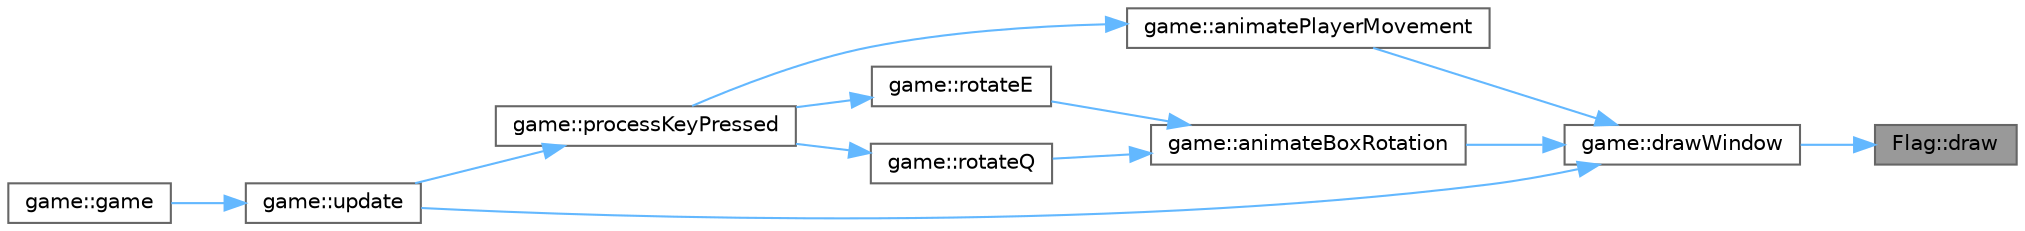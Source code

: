 digraph "Flag::draw"
{
 // LATEX_PDF_SIZE
  bgcolor="transparent";
  edge [fontname=Helvetica,fontsize=10,labelfontname=Helvetica,labelfontsize=10];
  node [fontname=Helvetica,fontsize=10,shape=box,height=0.2,width=0.4];
  rankdir="RL";
  Node1 [label="Flag::draw",height=0.2,width=0.4,color="gray40", fillcolor="grey60", style="filled", fontcolor="black",tooltip=" "];
  Node1 -> Node2 [dir="back",color="steelblue1",style="solid"];
  Node2 [label="game::drawWindow",height=0.2,width=0.4,color="grey40", fillcolor="white", style="filled",URL="$classgame_aae489d5a84e35120c7e6ad52bbb918e9.html#aae489d5a84e35120c7e6ad52bbb918e9",tooltip=" "];
  Node2 -> Node3 [dir="back",color="steelblue1",style="solid"];
  Node3 [label="game::animateBoxRotation",height=0.2,width=0.4,color="grey40", fillcolor="white", style="filled",URL="$classgame_af95dfd842e0cf637fd02084178a8f5c9.html#af95dfd842e0cf637fd02084178a8f5c9",tooltip=" "];
  Node3 -> Node4 [dir="back",color="steelblue1",style="solid"];
  Node4 [label="game::rotateE",height=0.2,width=0.4,color="grey40", fillcolor="white", style="filled",URL="$classgame_a284cded9d926978bbdd630f2674e51f1.html#a284cded9d926978bbdd630f2674e51f1",tooltip=" "];
  Node4 -> Node5 [dir="back",color="steelblue1",style="solid"];
  Node5 [label="game::processKeyPressed",height=0.2,width=0.4,color="grey40", fillcolor="white", style="filled",URL="$classgame_a9466b379a74f91e07acb2eb72308f896.html#a9466b379a74f91e07acb2eb72308f896",tooltip=" "];
  Node5 -> Node6 [dir="back",color="steelblue1",style="solid"];
  Node6 [label="game::update",height=0.2,width=0.4,color="grey40", fillcolor="white", style="filled",URL="$classgame_a2be7307eb3c9065fc7c728edd68d0a78.html#a2be7307eb3c9065fc7c728edd68d0a78",tooltip=" "];
  Node6 -> Node7 [dir="back",color="steelblue1",style="solid"];
  Node7 [label="game::game",height=0.2,width=0.4,color="grey40", fillcolor="white", style="filled",URL="$classgame_a48142f39e994013d00e7691244f86236.html#a48142f39e994013d00e7691244f86236",tooltip=" "];
  Node3 -> Node8 [dir="back",color="steelblue1",style="solid"];
  Node8 [label="game::rotateQ",height=0.2,width=0.4,color="grey40", fillcolor="white", style="filled",URL="$classgame_a9de70b6bf3c1c142bde8035657801819.html#a9de70b6bf3c1c142bde8035657801819",tooltip=" "];
  Node8 -> Node5 [dir="back",color="steelblue1",style="solid"];
  Node2 -> Node9 [dir="back",color="steelblue1",style="solid"];
  Node9 [label="game::animatePlayerMovement",height=0.2,width=0.4,color="grey40", fillcolor="white", style="filled",URL="$classgame_adc58c649d4738e641399aa41a7f066d3.html#adc58c649d4738e641399aa41a7f066d3",tooltip=" "];
  Node9 -> Node5 [dir="back",color="steelblue1",style="solid"];
  Node2 -> Node6 [dir="back",color="steelblue1",style="solid"];
}
